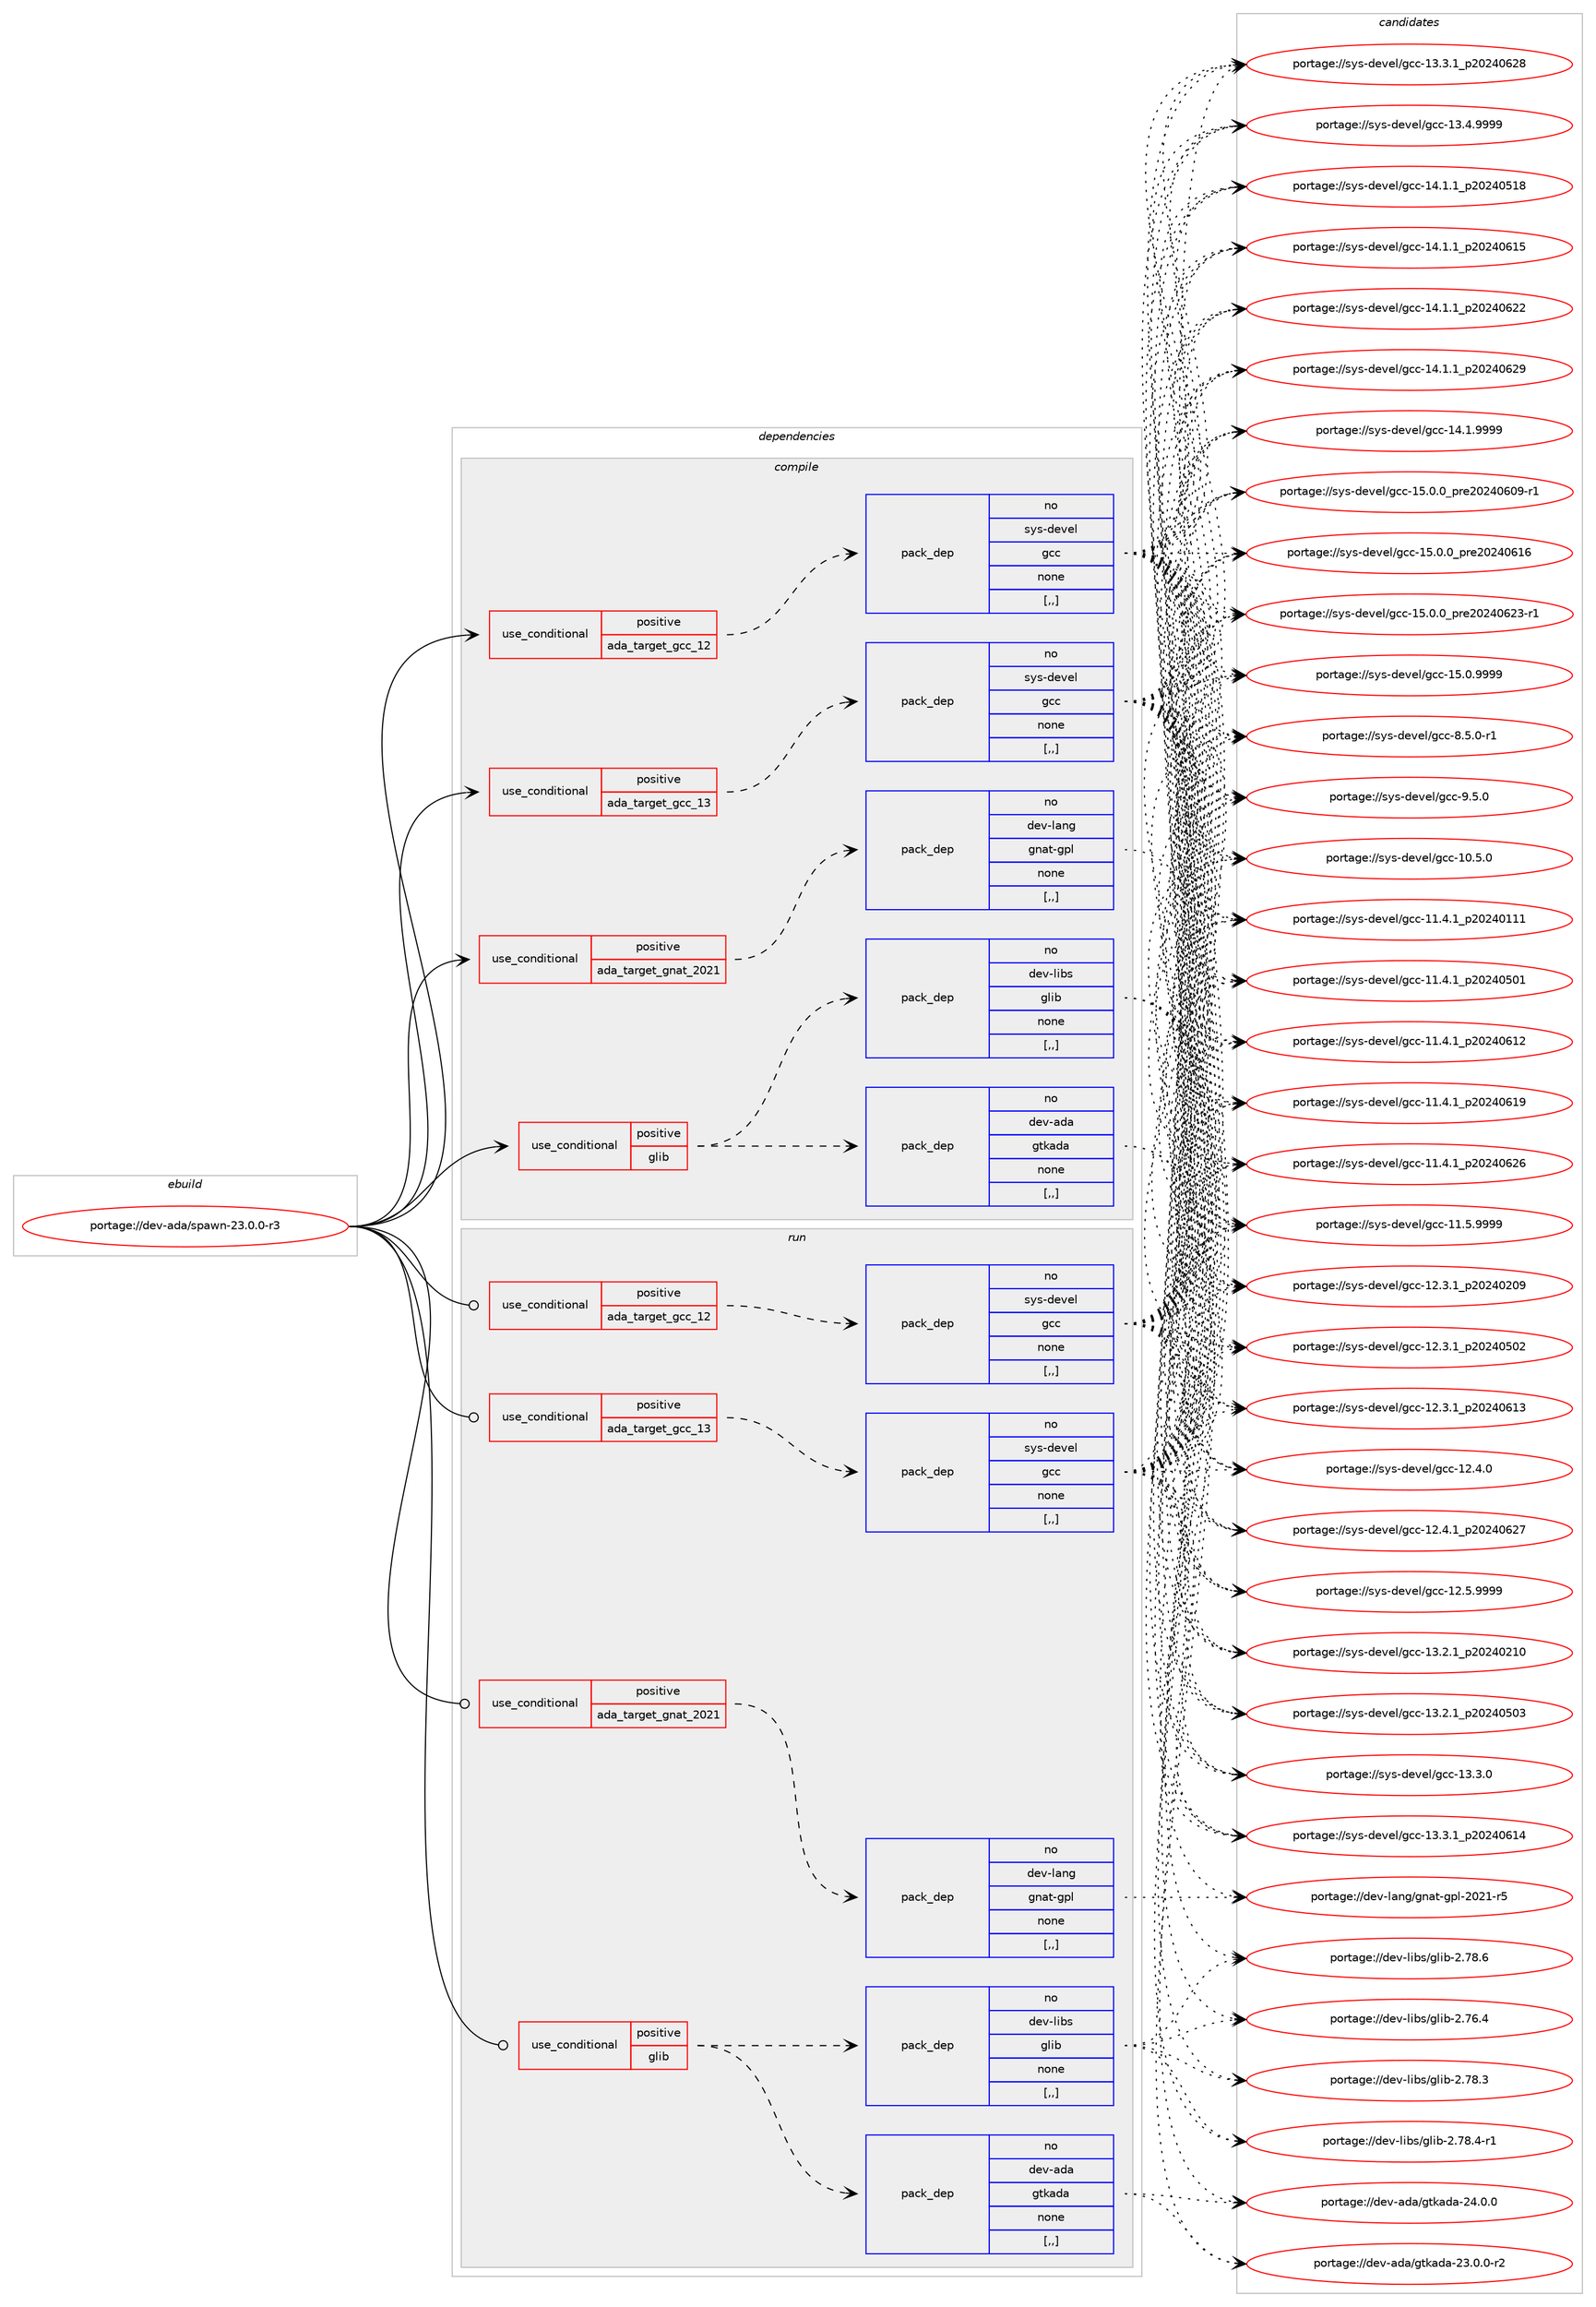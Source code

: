 digraph prolog {

# *************
# Graph options
# *************

newrank=true;
concentrate=true;
compound=true;
graph [rankdir=LR,fontname=Helvetica,fontsize=10,ranksep=1.5];#, ranksep=2.5, nodesep=0.2];
edge  [arrowhead=vee];
node  [fontname=Helvetica,fontsize=10];

# **********
# The ebuild
# **********

subgraph cluster_leftcol {
color=gray;
rank=same;
label=<<i>ebuild</i>>;
id [label="portage://dev-ada/spawn-23.0.0-r3", color=red, width=4, href="../dev-ada/spawn-23.0.0-r3.svg"];
}

# ****************
# The dependencies
# ****************

subgraph cluster_midcol {
color=gray;
label=<<i>dependencies</i>>;
subgraph cluster_compile {
fillcolor="#eeeeee";
style=filled;
label=<<i>compile</i>>;
subgraph cond16212 {
dependency62741 [label=<<TABLE BORDER="0" CELLBORDER="1" CELLSPACING="0" CELLPADDING="4"><TR><TD ROWSPAN="3" CELLPADDING="10">use_conditional</TD></TR><TR><TD>positive</TD></TR><TR><TD>ada_target_gcc_12</TD></TR></TABLE>>, shape=none, color=red];
subgraph pack45638 {
dependency62742 [label=<<TABLE BORDER="0" CELLBORDER="1" CELLSPACING="0" CELLPADDING="4" WIDTH="220"><TR><TD ROWSPAN="6" CELLPADDING="30">pack_dep</TD></TR><TR><TD WIDTH="110">no</TD></TR><TR><TD>sys-devel</TD></TR><TR><TD>gcc</TD></TR><TR><TD>none</TD></TR><TR><TD>[,,]</TD></TR></TABLE>>, shape=none, color=blue];
}
dependency62741:e -> dependency62742:w [weight=20,style="dashed",arrowhead="vee"];
}
id:e -> dependency62741:w [weight=20,style="solid",arrowhead="vee"];
subgraph cond16213 {
dependency62743 [label=<<TABLE BORDER="0" CELLBORDER="1" CELLSPACING="0" CELLPADDING="4"><TR><TD ROWSPAN="3" CELLPADDING="10">use_conditional</TD></TR><TR><TD>positive</TD></TR><TR><TD>ada_target_gcc_13</TD></TR></TABLE>>, shape=none, color=red];
subgraph pack45639 {
dependency62744 [label=<<TABLE BORDER="0" CELLBORDER="1" CELLSPACING="0" CELLPADDING="4" WIDTH="220"><TR><TD ROWSPAN="6" CELLPADDING="30">pack_dep</TD></TR><TR><TD WIDTH="110">no</TD></TR><TR><TD>sys-devel</TD></TR><TR><TD>gcc</TD></TR><TR><TD>none</TD></TR><TR><TD>[,,]</TD></TR></TABLE>>, shape=none, color=blue];
}
dependency62743:e -> dependency62744:w [weight=20,style="dashed",arrowhead="vee"];
}
id:e -> dependency62743:w [weight=20,style="solid",arrowhead="vee"];
subgraph cond16214 {
dependency62745 [label=<<TABLE BORDER="0" CELLBORDER="1" CELLSPACING="0" CELLPADDING="4"><TR><TD ROWSPAN="3" CELLPADDING="10">use_conditional</TD></TR><TR><TD>positive</TD></TR><TR><TD>ada_target_gnat_2021</TD></TR></TABLE>>, shape=none, color=red];
subgraph pack45640 {
dependency62746 [label=<<TABLE BORDER="0" CELLBORDER="1" CELLSPACING="0" CELLPADDING="4" WIDTH="220"><TR><TD ROWSPAN="6" CELLPADDING="30">pack_dep</TD></TR><TR><TD WIDTH="110">no</TD></TR><TR><TD>dev-lang</TD></TR><TR><TD>gnat-gpl</TD></TR><TR><TD>none</TD></TR><TR><TD>[,,]</TD></TR></TABLE>>, shape=none, color=blue];
}
dependency62745:e -> dependency62746:w [weight=20,style="dashed",arrowhead="vee"];
}
id:e -> dependency62745:w [weight=20,style="solid",arrowhead="vee"];
subgraph cond16215 {
dependency62747 [label=<<TABLE BORDER="0" CELLBORDER="1" CELLSPACING="0" CELLPADDING="4"><TR><TD ROWSPAN="3" CELLPADDING="10">use_conditional</TD></TR><TR><TD>positive</TD></TR><TR><TD>glib</TD></TR></TABLE>>, shape=none, color=red];
subgraph pack45641 {
dependency62748 [label=<<TABLE BORDER="0" CELLBORDER="1" CELLSPACING="0" CELLPADDING="4" WIDTH="220"><TR><TD ROWSPAN="6" CELLPADDING="30">pack_dep</TD></TR><TR><TD WIDTH="110">no</TD></TR><TR><TD>dev-ada</TD></TR><TR><TD>gtkada</TD></TR><TR><TD>none</TD></TR><TR><TD>[,,]</TD></TR></TABLE>>, shape=none, color=blue];
}
dependency62747:e -> dependency62748:w [weight=20,style="dashed",arrowhead="vee"];
subgraph pack45642 {
dependency62749 [label=<<TABLE BORDER="0" CELLBORDER="1" CELLSPACING="0" CELLPADDING="4" WIDTH="220"><TR><TD ROWSPAN="6" CELLPADDING="30">pack_dep</TD></TR><TR><TD WIDTH="110">no</TD></TR><TR><TD>dev-libs</TD></TR><TR><TD>glib</TD></TR><TR><TD>none</TD></TR><TR><TD>[,,]</TD></TR></TABLE>>, shape=none, color=blue];
}
dependency62747:e -> dependency62749:w [weight=20,style="dashed",arrowhead="vee"];
}
id:e -> dependency62747:w [weight=20,style="solid",arrowhead="vee"];
}
subgraph cluster_compileandrun {
fillcolor="#eeeeee";
style=filled;
label=<<i>compile and run</i>>;
}
subgraph cluster_run {
fillcolor="#eeeeee";
style=filled;
label=<<i>run</i>>;
subgraph cond16216 {
dependency62750 [label=<<TABLE BORDER="0" CELLBORDER="1" CELLSPACING="0" CELLPADDING="4"><TR><TD ROWSPAN="3" CELLPADDING="10">use_conditional</TD></TR><TR><TD>positive</TD></TR><TR><TD>ada_target_gcc_12</TD></TR></TABLE>>, shape=none, color=red];
subgraph pack45643 {
dependency62751 [label=<<TABLE BORDER="0" CELLBORDER="1" CELLSPACING="0" CELLPADDING="4" WIDTH="220"><TR><TD ROWSPAN="6" CELLPADDING="30">pack_dep</TD></TR><TR><TD WIDTH="110">no</TD></TR><TR><TD>sys-devel</TD></TR><TR><TD>gcc</TD></TR><TR><TD>none</TD></TR><TR><TD>[,,]</TD></TR></TABLE>>, shape=none, color=blue];
}
dependency62750:e -> dependency62751:w [weight=20,style="dashed",arrowhead="vee"];
}
id:e -> dependency62750:w [weight=20,style="solid",arrowhead="odot"];
subgraph cond16217 {
dependency62752 [label=<<TABLE BORDER="0" CELLBORDER="1" CELLSPACING="0" CELLPADDING="4"><TR><TD ROWSPAN="3" CELLPADDING="10">use_conditional</TD></TR><TR><TD>positive</TD></TR><TR><TD>ada_target_gcc_13</TD></TR></TABLE>>, shape=none, color=red];
subgraph pack45644 {
dependency62753 [label=<<TABLE BORDER="0" CELLBORDER="1" CELLSPACING="0" CELLPADDING="4" WIDTH="220"><TR><TD ROWSPAN="6" CELLPADDING="30">pack_dep</TD></TR><TR><TD WIDTH="110">no</TD></TR><TR><TD>sys-devel</TD></TR><TR><TD>gcc</TD></TR><TR><TD>none</TD></TR><TR><TD>[,,]</TD></TR></TABLE>>, shape=none, color=blue];
}
dependency62752:e -> dependency62753:w [weight=20,style="dashed",arrowhead="vee"];
}
id:e -> dependency62752:w [weight=20,style="solid",arrowhead="odot"];
subgraph cond16218 {
dependency62754 [label=<<TABLE BORDER="0" CELLBORDER="1" CELLSPACING="0" CELLPADDING="4"><TR><TD ROWSPAN="3" CELLPADDING="10">use_conditional</TD></TR><TR><TD>positive</TD></TR><TR><TD>ada_target_gnat_2021</TD></TR></TABLE>>, shape=none, color=red];
subgraph pack45645 {
dependency62755 [label=<<TABLE BORDER="0" CELLBORDER="1" CELLSPACING="0" CELLPADDING="4" WIDTH="220"><TR><TD ROWSPAN="6" CELLPADDING="30">pack_dep</TD></TR><TR><TD WIDTH="110">no</TD></TR><TR><TD>dev-lang</TD></TR><TR><TD>gnat-gpl</TD></TR><TR><TD>none</TD></TR><TR><TD>[,,]</TD></TR></TABLE>>, shape=none, color=blue];
}
dependency62754:e -> dependency62755:w [weight=20,style="dashed",arrowhead="vee"];
}
id:e -> dependency62754:w [weight=20,style="solid",arrowhead="odot"];
subgraph cond16219 {
dependency62756 [label=<<TABLE BORDER="0" CELLBORDER="1" CELLSPACING="0" CELLPADDING="4"><TR><TD ROWSPAN="3" CELLPADDING="10">use_conditional</TD></TR><TR><TD>positive</TD></TR><TR><TD>glib</TD></TR></TABLE>>, shape=none, color=red];
subgraph pack45646 {
dependency62757 [label=<<TABLE BORDER="0" CELLBORDER="1" CELLSPACING="0" CELLPADDING="4" WIDTH="220"><TR><TD ROWSPAN="6" CELLPADDING="30">pack_dep</TD></TR><TR><TD WIDTH="110">no</TD></TR><TR><TD>dev-ada</TD></TR><TR><TD>gtkada</TD></TR><TR><TD>none</TD></TR><TR><TD>[,,]</TD></TR></TABLE>>, shape=none, color=blue];
}
dependency62756:e -> dependency62757:w [weight=20,style="dashed",arrowhead="vee"];
subgraph pack45647 {
dependency62758 [label=<<TABLE BORDER="0" CELLBORDER="1" CELLSPACING="0" CELLPADDING="4" WIDTH="220"><TR><TD ROWSPAN="6" CELLPADDING="30">pack_dep</TD></TR><TR><TD WIDTH="110">no</TD></TR><TR><TD>dev-libs</TD></TR><TR><TD>glib</TD></TR><TR><TD>none</TD></TR><TR><TD>[,,]</TD></TR></TABLE>>, shape=none, color=blue];
}
dependency62756:e -> dependency62758:w [weight=20,style="dashed",arrowhead="vee"];
}
id:e -> dependency62756:w [weight=20,style="solid",arrowhead="odot"];
}
}

# **************
# The candidates
# **************

subgraph cluster_choices {
rank=same;
color=gray;
label=<<i>candidates</i>>;

subgraph choice45638 {
color=black;
nodesep=1;
choice1151211154510010111810110847103999945494846534648 [label="portage://sys-devel/gcc-10.5.0", color=red, width=4,href="../sys-devel/gcc-10.5.0.svg"];
choice1151211154510010111810110847103999945494946524649951125048505248494949 [label="portage://sys-devel/gcc-11.4.1_p20240111", color=red, width=4,href="../sys-devel/gcc-11.4.1_p20240111.svg"];
choice1151211154510010111810110847103999945494946524649951125048505248534849 [label="portage://sys-devel/gcc-11.4.1_p20240501", color=red, width=4,href="../sys-devel/gcc-11.4.1_p20240501.svg"];
choice1151211154510010111810110847103999945494946524649951125048505248544950 [label="portage://sys-devel/gcc-11.4.1_p20240612", color=red, width=4,href="../sys-devel/gcc-11.4.1_p20240612.svg"];
choice1151211154510010111810110847103999945494946524649951125048505248544957 [label="portage://sys-devel/gcc-11.4.1_p20240619", color=red, width=4,href="../sys-devel/gcc-11.4.1_p20240619.svg"];
choice1151211154510010111810110847103999945494946524649951125048505248545054 [label="portage://sys-devel/gcc-11.4.1_p20240626", color=red, width=4,href="../sys-devel/gcc-11.4.1_p20240626.svg"];
choice1151211154510010111810110847103999945494946534657575757 [label="portage://sys-devel/gcc-11.5.9999", color=red, width=4,href="../sys-devel/gcc-11.5.9999.svg"];
choice1151211154510010111810110847103999945495046514649951125048505248504857 [label="portage://sys-devel/gcc-12.3.1_p20240209", color=red, width=4,href="../sys-devel/gcc-12.3.1_p20240209.svg"];
choice1151211154510010111810110847103999945495046514649951125048505248534850 [label="portage://sys-devel/gcc-12.3.1_p20240502", color=red, width=4,href="../sys-devel/gcc-12.3.1_p20240502.svg"];
choice1151211154510010111810110847103999945495046514649951125048505248544951 [label="portage://sys-devel/gcc-12.3.1_p20240613", color=red, width=4,href="../sys-devel/gcc-12.3.1_p20240613.svg"];
choice1151211154510010111810110847103999945495046524648 [label="portage://sys-devel/gcc-12.4.0", color=red, width=4,href="../sys-devel/gcc-12.4.0.svg"];
choice1151211154510010111810110847103999945495046524649951125048505248545055 [label="portage://sys-devel/gcc-12.4.1_p20240627", color=red, width=4,href="../sys-devel/gcc-12.4.1_p20240627.svg"];
choice1151211154510010111810110847103999945495046534657575757 [label="portage://sys-devel/gcc-12.5.9999", color=red, width=4,href="../sys-devel/gcc-12.5.9999.svg"];
choice1151211154510010111810110847103999945495146504649951125048505248504948 [label="portage://sys-devel/gcc-13.2.1_p20240210", color=red, width=4,href="../sys-devel/gcc-13.2.1_p20240210.svg"];
choice1151211154510010111810110847103999945495146504649951125048505248534851 [label="portage://sys-devel/gcc-13.2.1_p20240503", color=red, width=4,href="../sys-devel/gcc-13.2.1_p20240503.svg"];
choice1151211154510010111810110847103999945495146514648 [label="portage://sys-devel/gcc-13.3.0", color=red, width=4,href="../sys-devel/gcc-13.3.0.svg"];
choice1151211154510010111810110847103999945495146514649951125048505248544952 [label="portage://sys-devel/gcc-13.3.1_p20240614", color=red, width=4,href="../sys-devel/gcc-13.3.1_p20240614.svg"];
choice1151211154510010111810110847103999945495146514649951125048505248545056 [label="portage://sys-devel/gcc-13.3.1_p20240628", color=red, width=4,href="../sys-devel/gcc-13.3.1_p20240628.svg"];
choice1151211154510010111810110847103999945495146524657575757 [label="portage://sys-devel/gcc-13.4.9999", color=red, width=4,href="../sys-devel/gcc-13.4.9999.svg"];
choice1151211154510010111810110847103999945495246494649951125048505248534956 [label="portage://sys-devel/gcc-14.1.1_p20240518", color=red, width=4,href="../sys-devel/gcc-14.1.1_p20240518.svg"];
choice1151211154510010111810110847103999945495246494649951125048505248544953 [label="portage://sys-devel/gcc-14.1.1_p20240615", color=red, width=4,href="../sys-devel/gcc-14.1.1_p20240615.svg"];
choice1151211154510010111810110847103999945495246494649951125048505248545050 [label="portage://sys-devel/gcc-14.1.1_p20240622", color=red, width=4,href="../sys-devel/gcc-14.1.1_p20240622.svg"];
choice1151211154510010111810110847103999945495246494649951125048505248545057 [label="portage://sys-devel/gcc-14.1.1_p20240629", color=red, width=4,href="../sys-devel/gcc-14.1.1_p20240629.svg"];
choice1151211154510010111810110847103999945495246494657575757 [label="portage://sys-devel/gcc-14.1.9999", color=red, width=4,href="../sys-devel/gcc-14.1.9999.svg"];
choice11512111545100101118101108471039999454953464846489511211410150485052485448574511449 [label="portage://sys-devel/gcc-15.0.0_pre20240609-r1", color=red, width=4,href="../sys-devel/gcc-15.0.0_pre20240609-r1.svg"];
choice1151211154510010111810110847103999945495346484648951121141015048505248544954 [label="portage://sys-devel/gcc-15.0.0_pre20240616", color=red, width=4,href="../sys-devel/gcc-15.0.0_pre20240616.svg"];
choice11512111545100101118101108471039999454953464846489511211410150485052485450514511449 [label="portage://sys-devel/gcc-15.0.0_pre20240623-r1", color=red, width=4,href="../sys-devel/gcc-15.0.0_pre20240623-r1.svg"];
choice1151211154510010111810110847103999945495346484657575757 [label="portage://sys-devel/gcc-15.0.9999", color=red, width=4,href="../sys-devel/gcc-15.0.9999.svg"];
choice115121115451001011181011084710399994556465346484511449 [label="portage://sys-devel/gcc-8.5.0-r1", color=red, width=4,href="../sys-devel/gcc-8.5.0-r1.svg"];
choice11512111545100101118101108471039999455746534648 [label="portage://sys-devel/gcc-9.5.0", color=red, width=4,href="../sys-devel/gcc-9.5.0.svg"];
dependency62742:e -> choice1151211154510010111810110847103999945494846534648:w [style=dotted,weight="100"];
dependency62742:e -> choice1151211154510010111810110847103999945494946524649951125048505248494949:w [style=dotted,weight="100"];
dependency62742:e -> choice1151211154510010111810110847103999945494946524649951125048505248534849:w [style=dotted,weight="100"];
dependency62742:e -> choice1151211154510010111810110847103999945494946524649951125048505248544950:w [style=dotted,weight="100"];
dependency62742:e -> choice1151211154510010111810110847103999945494946524649951125048505248544957:w [style=dotted,weight="100"];
dependency62742:e -> choice1151211154510010111810110847103999945494946524649951125048505248545054:w [style=dotted,weight="100"];
dependency62742:e -> choice1151211154510010111810110847103999945494946534657575757:w [style=dotted,weight="100"];
dependency62742:e -> choice1151211154510010111810110847103999945495046514649951125048505248504857:w [style=dotted,weight="100"];
dependency62742:e -> choice1151211154510010111810110847103999945495046514649951125048505248534850:w [style=dotted,weight="100"];
dependency62742:e -> choice1151211154510010111810110847103999945495046514649951125048505248544951:w [style=dotted,weight="100"];
dependency62742:e -> choice1151211154510010111810110847103999945495046524648:w [style=dotted,weight="100"];
dependency62742:e -> choice1151211154510010111810110847103999945495046524649951125048505248545055:w [style=dotted,weight="100"];
dependency62742:e -> choice1151211154510010111810110847103999945495046534657575757:w [style=dotted,weight="100"];
dependency62742:e -> choice1151211154510010111810110847103999945495146504649951125048505248504948:w [style=dotted,weight="100"];
dependency62742:e -> choice1151211154510010111810110847103999945495146504649951125048505248534851:w [style=dotted,weight="100"];
dependency62742:e -> choice1151211154510010111810110847103999945495146514648:w [style=dotted,weight="100"];
dependency62742:e -> choice1151211154510010111810110847103999945495146514649951125048505248544952:w [style=dotted,weight="100"];
dependency62742:e -> choice1151211154510010111810110847103999945495146514649951125048505248545056:w [style=dotted,weight="100"];
dependency62742:e -> choice1151211154510010111810110847103999945495146524657575757:w [style=dotted,weight="100"];
dependency62742:e -> choice1151211154510010111810110847103999945495246494649951125048505248534956:w [style=dotted,weight="100"];
dependency62742:e -> choice1151211154510010111810110847103999945495246494649951125048505248544953:w [style=dotted,weight="100"];
dependency62742:e -> choice1151211154510010111810110847103999945495246494649951125048505248545050:w [style=dotted,weight="100"];
dependency62742:e -> choice1151211154510010111810110847103999945495246494649951125048505248545057:w [style=dotted,weight="100"];
dependency62742:e -> choice1151211154510010111810110847103999945495246494657575757:w [style=dotted,weight="100"];
dependency62742:e -> choice11512111545100101118101108471039999454953464846489511211410150485052485448574511449:w [style=dotted,weight="100"];
dependency62742:e -> choice1151211154510010111810110847103999945495346484648951121141015048505248544954:w [style=dotted,weight="100"];
dependency62742:e -> choice11512111545100101118101108471039999454953464846489511211410150485052485450514511449:w [style=dotted,weight="100"];
dependency62742:e -> choice1151211154510010111810110847103999945495346484657575757:w [style=dotted,weight="100"];
dependency62742:e -> choice115121115451001011181011084710399994556465346484511449:w [style=dotted,weight="100"];
dependency62742:e -> choice11512111545100101118101108471039999455746534648:w [style=dotted,weight="100"];
}
subgraph choice45639 {
color=black;
nodesep=1;
choice1151211154510010111810110847103999945494846534648 [label="portage://sys-devel/gcc-10.5.0", color=red, width=4,href="../sys-devel/gcc-10.5.0.svg"];
choice1151211154510010111810110847103999945494946524649951125048505248494949 [label="portage://sys-devel/gcc-11.4.1_p20240111", color=red, width=4,href="../sys-devel/gcc-11.4.1_p20240111.svg"];
choice1151211154510010111810110847103999945494946524649951125048505248534849 [label="portage://sys-devel/gcc-11.4.1_p20240501", color=red, width=4,href="../sys-devel/gcc-11.4.1_p20240501.svg"];
choice1151211154510010111810110847103999945494946524649951125048505248544950 [label="portage://sys-devel/gcc-11.4.1_p20240612", color=red, width=4,href="../sys-devel/gcc-11.4.1_p20240612.svg"];
choice1151211154510010111810110847103999945494946524649951125048505248544957 [label="portage://sys-devel/gcc-11.4.1_p20240619", color=red, width=4,href="../sys-devel/gcc-11.4.1_p20240619.svg"];
choice1151211154510010111810110847103999945494946524649951125048505248545054 [label="portage://sys-devel/gcc-11.4.1_p20240626", color=red, width=4,href="../sys-devel/gcc-11.4.1_p20240626.svg"];
choice1151211154510010111810110847103999945494946534657575757 [label="portage://sys-devel/gcc-11.5.9999", color=red, width=4,href="../sys-devel/gcc-11.5.9999.svg"];
choice1151211154510010111810110847103999945495046514649951125048505248504857 [label="portage://sys-devel/gcc-12.3.1_p20240209", color=red, width=4,href="../sys-devel/gcc-12.3.1_p20240209.svg"];
choice1151211154510010111810110847103999945495046514649951125048505248534850 [label="portage://sys-devel/gcc-12.3.1_p20240502", color=red, width=4,href="../sys-devel/gcc-12.3.1_p20240502.svg"];
choice1151211154510010111810110847103999945495046514649951125048505248544951 [label="portage://sys-devel/gcc-12.3.1_p20240613", color=red, width=4,href="../sys-devel/gcc-12.3.1_p20240613.svg"];
choice1151211154510010111810110847103999945495046524648 [label="portage://sys-devel/gcc-12.4.0", color=red, width=4,href="../sys-devel/gcc-12.4.0.svg"];
choice1151211154510010111810110847103999945495046524649951125048505248545055 [label="portage://sys-devel/gcc-12.4.1_p20240627", color=red, width=4,href="../sys-devel/gcc-12.4.1_p20240627.svg"];
choice1151211154510010111810110847103999945495046534657575757 [label="portage://sys-devel/gcc-12.5.9999", color=red, width=4,href="../sys-devel/gcc-12.5.9999.svg"];
choice1151211154510010111810110847103999945495146504649951125048505248504948 [label="portage://sys-devel/gcc-13.2.1_p20240210", color=red, width=4,href="../sys-devel/gcc-13.2.1_p20240210.svg"];
choice1151211154510010111810110847103999945495146504649951125048505248534851 [label="portage://sys-devel/gcc-13.2.1_p20240503", color=red, width=4,href="../sys-devel/gcc-13.2.1_p20240503.svg"];
choice1151211154510010111810110847103999945495146514648 [label="portage://sys-devel/gcc-13.3.0", color=red, width=4,href="../sys-devel/gcc-13.3.0.svg"];
choice1151211154510010111810110847103999945495146514649951125048505248544952 [label="portage://sys-devel/gcc-13.3.1_p20240614", color=red, width=4,href="../sys-devel/gcc-13.3.1_p20240614.svg"];
choice1151211154510010111810110847103999945495146514649951125048505248545056 [label="portage://sys-devel/gcc-13.3.1_p20240628", color=red, width=4,href="../sys-devel/gcc-13.3.1_p20240628.svg"];
choice1151211154510010111810110847103999945495146524657575757 [label="portage://sys-devel/gcc-13.4.9999", color=red, width=4,href="../sys-devel/gcc-13.4.9999.svg"];
choice1151211154510010111810110847103999945495246494649951125048505248534956 [label="portage://sys-devel/gcc-14.1.1_p20240518", color=red, width=4,href="../sys-devel/gcc-14.1.1_p20240518.svg"];
choice1151211154510010111810110847103999945495246494649951125048505248544953 [label="portage://sys-devel/gcc-14.1.1_p20240615", color=red, width=4,href="../sys-devel/gcc-14.1.1_p20240615.svg"];
choice1151211154510010111810110847103999945495246494649951125048505248545050 [label="portage://sys-devel/gcc-14.1.1_p20240622", color=red, width=4,href="../sys-devel/gcc-14.1.1_p20240622.svg"];
choice1151211154510010111810110847103999945495246494649951125048505248545057 [label="portage://sys-devel/gcc-14.1.1_p20240629", color=red, width=4,href="../sys-devel/gcc-14.1.1_p20240629.svg"];
choice1151211154510010111810110847103999945495246494657575757 [label="portage://sys-devel/gcc-14.1.9999", color=red, width=4,href="../sys-devel/gcc-14.1.9999.svg"];
choice11512111545100101118101108471039999454953464846489511211410150485052485448574511449 [label="portage://sys-devel/gcc-15.0.0_pre20240609-r1", color=red, width=4,href="../sys-devel/gcc-15.0.0_pre20240609-r1.svg"];
choice1151211154510010111810110847103999945495346484648951121141015048505248544954 [label="portage://sys-devel/gcc-15.0.0_pre20240616", color=red, width=4,href="../sys-devel/gcc-15.0.0_pre20240616.svg"];
choice11512111545100101118101108471039999454953464846489511211410150485052485450514511449 [label="portage://sys-devel/gcc-15.0.0_pre20240623-r1", color=red, width=4,href="../sys-devel/gcc-15.0.0_pre20240623-r1.svg"];
choice1151211154510010111810110847103999945495346484657575757 [label="portage://sys-devel/gcc-15.0.9999", color=red, width=4,href="../sys-devel/gcc-15.0.9999.svg"];
choice115121115451001011181011084710399994556465346484511449 [label="portage://sys-devel/gcc-8.5.0-r1", color=red, width=4,href="../sys-devel/gcc-8.5.0-r1.svg"];
choice11512111545100101118101108471039999455746534648 [label="portage://sys-devel/gcc-9.5.0", color=red, width=4,href="../sys-devel/gcc-9.5.0.svg"];
dependency62744:e -> choice1151211154510010111810110847103999945494846534648:w [style=dotted,weight="100"];
dependency62744:e -> choice1151211154510010111810110847103999945494946524649951125048505248494949:w [style=dotted,weight="100"];
dependency62744:e -> choice1151211154510010111810110847103999945494946524649951125048505248534849:w [style=dotted,weight="100"];
dependency62744:e -> choice1151211154510010111810110847103999945494946524649951125048505248544950:w [style=dotted,weight="100"];
dependency62744:e -> choice1151211154510010111810110847103999945494946524649951125048505248544957:w [style=dotted,weight="100"];
dependency62744:e -> choice1151211154510010111810110847103999945494946524649951125048505248545054:w [style=dotted,weight="100"];
dependency62744:e -> choice1151211154510010111810110847103999945494946534657575757:w [style=dotted,weight="100"];
dependency62744:e -> choice1151211154510010111810110847103999945495046514649951125048505248504857:w [style=dotted,weight="100"];
dependency62744:e -> choice1151211154510010111810110847103999945495046514649951125048505248534850:w [style=dotted,weight="100"];
dependency62744:e -> choice1151211154510010111810110847103999945495046514649951125048505248544951:w [style=dotted,weight="100"];
dependency62744:e -> choice1151211154510010111810110847103999945495046524648:w [style=dotted,weight="100"];
dependency62744:e -> choice1151211154510010111810110847103999945495046524649951125048505248545055:w [style=dotted,weight="100"];
dependency62744:e -> choice1151211154510010111810110847103999945495046534657575757:w [style=dotted,weight="100"];
dependency62744:e -> choice1151211154510010111810110847103999945495146504649951125048505248504948:w [style=dotted,weight="100"];
dependency62744:e -> choice1151211154510010111810110847103999945495146504649951125048505248534851:w [style=dotted,weight="100"];
dependency62744:e -> choice1151211154510010111810110847103999945495146514648:w [style=dotted,weight="100"];
dependency62744:e -> choice1151211154510010111810110847103999945495146514649951125048505248544952:w [style=dotted,weight="100"];
dependency62744:e -> choice1151211154510010111810110847103999945495146514649951125048505248545056:w [style=dotted,weight="100"];
dependency62744:e -> choice1151211154510010111810110847103999945495146524657575757:w [style=dotted,weight="100"];
dependency62744:e -> choice1151211154510010111810110847103999945495246494649951125048505248534956:w [style=dotted,weight="100"];
dependency62744:e -> choice1151211154510010111810110847103999945495246494649951125048505248544953:w [style=dotted,weight="100"];
dependency62744:e -> choice1151211154510010111810110847103999945495246494649951125048505248545050:w [style=dotted,weight="100"];
dependency62744:e -> choice1151211154510010111810110847103999945495246494649951125048505248545057:w [style=dotted,weight="100"];
dependency62744:e -> choice1151211154510010111810110847103999945495246494657575757:w [style=dotted,weight="100"];
dependency62744:e -> choice11512111545100101118101108471039999454953464846489511211410150485052485448574511449:w [style=dotted,weight="100"];
dependency62744:e -> choice1151211154510010111810110847103999945495346484648951121141015048505248544954:w [style=dotted,weight="100"];
dependency62744:e -> choice11512111545100101118101108471039999454953464846489511211410150485052485450514511449:w [style=dotted,weight="100"];
dependency62744:e -> choice1151211154510010111810110847103999945495346484657575757:w [style=dotted,weight="100"];
dependency62744:e -> choice115121115451001011181011084710399994556465346484511449:w [style=dotted,weight="100"];
dependency62744:e -> choice11512111545100101118101108471039999455746534648:w [style=dotted,weight="100"];
}
subgraph choice45640 {
color=black;
nodesep=1;
choice100101118451089711010347103110971164510311210845504850494511453 [label="portage://dev-lang/gnat-gpl-2021-r5", color=red, width=4,href="../dev-lang/gnat-gpl-2021-r5.svg"];
dependency62746:e -> choice100101118451089711010347103110971164510311210845504850494511453:w [style=dotted,weight="100"];
}
subgraph choice45641 {
color=black;
nodesep=1;
choice100101118459710097471031161079710097455051464846484511450 [label="portage://dev-ada/gtkada-23.0.0-r2", color=red, width=4,href="../dev-ada/gtkada-23.0.0-r2.svg"];
choice10010111845971009747103116107971009745505246484648 [label="portage://dev-ada/gtkada-24.0.0", color=red, width=4,href="../dev-ada/gtkada-24.0.0.svg"];
dependency62748:e -> choice100101118459710097471031161079710097455051464846484511450:w [style=dotted,weight="100"];
dependency62748:e -> choice10010111845971009747103116107971009745505246484648:w [style=dotted,weight="100"];
}
subgraph choice45642 {
color=black;
nodesep=1;
choice1001011184510810598115471031081059845504655544652 [label="portage://dev-libs/glib-2.76.4", color=red, width=4,href="../dev-libs/glib-2.76.4.svg"];
choice1001011184510810598115471031081059845504655564651 [label="portage://dev-libs/glib-2.78.3", color=red, width=4,href="../dev-libs/glib-2.78.3.svg"];
choice10010111845108105981154710310810598455046555646524511449 [label="portage://dev-libs/glib-2.78.4-r1", color=red, width=4,href="../dev-libs/glib-2.78.4-r1.svg"];
choice1001011184510810598115471031081059845504655564654 [label="portage://dev-libs/glib-2.78.6", color=red, width=4,href="../dev-libs/glib-2.78.6.svg"];
dependency62749:e -> choice1001011184510810598115471031081059845504655544652:w [style=dotted,weight="100"];
dependency62749:e -> choice1001011184510810598115471031081059845504655564651:w [style=dotted,weight="100"];
dependency62749:e -> choice10010111845108105981154710310810598455046555646524511449:w [style=dotted,weight="100"];
dependency62749:e -> choice1001011184510810598115471031081059845504655564654:w [style=dotted,weight="100"];
}
subgraph choice45643 {
color=black;
nodesep=1;
choice1151211154510010111810110847103999945494846534648 [label="portage://sys-devel/gcc-10.5.0", color=red, width=4,href="../sys-devel/gcc-10.5.0.svg"];
choice1151211154510010111810110847103999945494946524649951125048505248494949 [label="portage://sys-devel/gcc-11.4.1_p20240111", color=red, width=4,href="../sys-devel/gcc-11.4.1_p20240111.svg"];
choice1151211154510010111810110847103999945494946524649951125048505248534849 [label="portage://sys-devel/gcc-11.4.1_p20240501", color=red, width=4,href="../sys-devel/gcc-11.4.1_p20240501.svg"];
choice1151211154510010111810110847103999945494946524649951125048505248544950 [label="portage://sys-devel/gcc-11.4.1_p20240612", color=red, width=4,href="../sys-devel/gcc-11.4.1_p20240612.svg"];
choice1151211154510010111810110847103999945494946524649951125048505248544957 [label="portage://sys-devel/gcc-11.4.1_p20240619", color=red, width=4,href="../sys-devel/gcc-11.4.1_p20240619.svg"];
choice1151211154510010111810110847103999945494946524649951125048505248545054 [label="portage://sys-devel/gcc-11.4.1_p20240626", color=red, width=4,href="../sys-devel/gcc-11.4.1_p20240626.svg"];
choice1151211154510010111810110847103999945494946534657575757 [label="portage://sys-devel/gcc-11.5.9999", color=red, width=4,href="../sys-devel/gcc-11.5.9999.svg"];
choice1151211154510010111810110847103999945495046514649951125048505248504857 [label="portage://sys-devel/gcc-12.3.1_p20240209", color=red, width=4,href="../sys-devel/gcc-12.3.1_p20240209.svg"];
choice1151211154510010111810110847103999945495046514649951125048505248534850 [label="portage://sys-devel/gcc-12.3.1_p20240502", color=red, width=4,href="../sys-devel/gcc-12.3.1_p20240502.svg"];
choice1151211154510010111810110847103999945495046514649951125048505248544951 [label="portage://sys-devel/gcc-12.3.1_p20240613", color=red, width=4,href="../sys-devel/gcc-12.3.1_p20240613.svg"];
choice1151211154510010111810110847103999945495046524648 [label="portage://sys-devel/gcc-12.4.0", color=red, width=4,href="../sys-devel/gcc-12.4.0.svg"];
choice1151211154510010111810110847103999945495046524649951125048505248545055 [label="portage://sys-devel/gcc-12.4.1_p20240627", color=red, width=4,href="../sys-devel/gcc-12.4.1_p20240627.svg"];
choice1151211154510010111810110847103999945495046534657575757 [label="portage://sys-devel/gcc-12.5.9999", color=red, width=4,href="../sys-devel/gcc-12.5.9999.svg"];
choice1151211154510010111810110847103999945495146504649951125048505248504948 [label="portage://sys-devel/gcc-13.2.1_p20240210", color=red, width=4,href="../sys-devel/gcc-13.2.1_p20240210.svg"];
choice1151211154510010111810110847103999945495146504649951125048505248534851 [label="portage://sys-devel/gcc-13.2.1_p20240503", color=red, width=4,href="../sys-devel/gcc-13.2.1_p20240503.svg"];
choice1151211154510010111810110847103999945495146514648 [label="portage://sys-devel/gcc-13.3.0", color=red, width=4,href="../sys-devel/gcc-13.3.0.svg"];
choice1151211154510010111810110847103999945495146514649951125048505248544952 [label="portage://sys-devel/gcc-13.3.1_p20240614", color=red, width=4,href="../sys-devel/gcc-13.3.1_p20240614.svg"];
choice1151211154510010111810110847103999945495146514649951125048505248545056 [label="portage://sys-devel/gcc-13.3.1_p20240628", color=red, width=4,href="../sys-devel/gcc-13.3.1_p20240628.svg"];
choice1151211154510010111810110847103999945495146524657575757 [label="portage://sys-devel/gcc-13.4.9999", color=red, width=4,href="../sys-devel/gcc-13.4.9999.svg"];
choice1151211154510010111810110847103999945495246494649951125048505248534956 [label="portage://sys-devel/gcc-14.1.1_p20240518", color=red, width=4,href="../sys-devel/gcc-14.1.1_p20240518.svg"];
choice1151211154510010111810110847103999945495246494649951125048505248544953 [label="portage://sys-devel/gcc-14.1.1_p20240615", color=red, width=4,href="../sys-devel/gcc-14.1.1_p20240615.svg"];
choice1151211154510010111810110847103999945495246494649951125048505248545050 [label="portage://sys-devel/gcc-14.1.1_p20240622", color=red, width=4,href="../sys-devel/gcc-14.1.1_p20240622.svg"];
choice1151211154510010111810110847103999945495246494649951125048505248545057 [label="portage://sys-devel/gcc-14.1.1_p20240629", color=red, width=4,href="../sys-devel/gcc-14.1.1_p20240629.svg"];
choice1151211154510010111810110847103999945495246494657575757 [label="portage://sys-devel/gcc-14.1.9999", color=red, width=4,href="../sys-devel/gcc-14.1.9999.svg"];
choice11512111545100101118101108471039999454953464846489511211410150485052485448574511449 [label="portage://sys-devel/gcc-15.0.0_pre20240609-r1", color=red, width=4,href="../sys-devel/gcc-15.0.0_pre20240609-r1.svg"];
choice1151211154510010111810110847103999945495346484648951121141015048505248544954 [label="portage://sys-devel/gcc-15.0.0_pre20240616", color=red, width=4,href="../sys-devel/gcc-15.0.0_pre20240616.svg"];
choice11512111545100101118101108471039999454953464846489511211410150485052485450514511449 [label="portage://sys-devel/gcc-15.0.0_pre20240623-r1", color=red, width=4,href="../sys-devel/gcc-15.0.0_pre20240623-r1.svg"];
choice1151211154510010111810110847103999945495346484657575757 [label="portage://sys-devel/gcc-15.0.9999", color=red, width=4,href="../sys-devel/gcc-15.0.9999.svg"];
choice115121115451001011181011084710399994556465346484511449 [label="portage://sys-devel/gcc-8.5.0-r1", color=red, width=4,href="../sys-devel/gcc-8.5.0-r1.svg"];
choice11512111545100101118101108471039999455746534648 [label="portage://sys-devel/gcc-9.5.0", color=red, width=4,href="../sys-devel/gcc-9.5.0.svg"];
dependency62751:e -> choice1151211154510010111810110847103999945494846534648:w [style=dotted,weight="100"];
dependency62751:e -> choice1151211154510010111810110847103999945494946524649951125048505248494949:w [style=dotted,weight="100"];
dependency62751:e -> choice1151211154510010111810110847103999945494946524649951125048505248534849:w [style=dotted,weight="100"];
dependency62751:e -> choice1151211154510010111810110847103999945494946524649951125048505248544950:w [style=dotted,weight="100"];
dependency62751:e -> choice1151211154510010111810110847103999945494946524649951125048505248544957:w [style=dotted,weight="100"];
dependency62751:e -> choice1151211154510010111810110847103999945494946524649951125048505248545054:w [style=dotted,weight="100"];
dependency62751:e -> choice1151211154510010111810110847103999945494946534657575757:w [style=dotted,weight="100"];
dependency62751:e -> choice1151211154510010111810110847103999945495046514649951125048505248504857:w [style=dotted,weight="100"];
dependency62751:e -> choice1151211154510010111810110847103999945495046514649951125048505248534850:w [style=dotted,weight="100"];
dependency62751:e -> choice1151211154510010111810110847103999945495046514649951125048505248544951:w [style=dotted,weight="100"];
dependency62751:e -> choice1151211154510010111810110847103999945495046524648:w [style=dotted,weight="100"];
dependency62751:e -> choice1151211154510010111810110847103999945495046524649951125048505248545055:w [style=dotted,weight="100"];
dependency62751:e -> choice1151211154510010111810110847103999945495046534657575757:w [style=dotted,weight="100"];
dependency62751:e -> choice1151211154510010111810110847103999945495146504649951125048505248504948:w [style=dotted,weight="100"];
dependency62751:e -> choice1151211154510010111810110847103999945495146504649951125048505248534851:w [style=dotted,weight="100"];
dependency62751:e -> choice1151211154510010111810110847103999945495146514648:w [style=dotted,weight="100"];
dependency62751:e -> choice1151211154510010111810110847103999945495146514649951125048505248544952:w [style=dotted,weight="100"];
dependency62751:e -> choice1151211154510010111810110847103999945495146514649951125048505248545056:w [style=dotted,weight="100"];
dependency62751:e -> choice1151211154510010111810110847103999945495146524657575757:w [style=dotted,weight="100"];
dependency62751:e -> choice1151211154510010111810110847103999945495246494649951125048505248534956:w [style=dotted,weight="100"];
dependency62751:e -> choice1151211154510010111810110847103999945495246494649951125048505248544953:w [style=dotted,weight="100"];
dependency62751:e -> choice1151211154510010111810110847103999945495246494649951125048505248545050:w [style=dotted,weight="100"];
dependency62751:e -> choice1151211154510010111810110847103999945495246494649951125048505248545057:w [style=dotted,weight="100"];
dependency62751:e -> choice1151211154510010111810110847103999945495246494657575757:w [style=dotted,weight="100"];
dependency62751:e -> choice11512111545100101118101108471039999454953464846489511211410150485052485448574511449:w [style=dotted,weight="100"];
dependency62751:e -> choice1151211154510010111810110847103999945495346484648951121141015048505248544954:w [style=dotted,weight="100"];
dependency62751:e -> choice11512111545100101118101108471039999454953464846489511211410150485052485450514511449:w [style=dotted,weight="100"];
dependency62751:e -> choice1151211154510010111810110847103999945495346484657575757:w [style=dotted,weight="100"];
dependency62751:e -> choice115121115451001011181011084710399994556465346484511449:w [style=dotted,weight="100"];
dependency62751:e -> choice11512111545100101118101108471039999455746534648:w [style=dotted,weight="100"];
}
subgraph choice45644 {
color=black;
nodesep=1;
choice1151211154510010111810110847103999945494846534648 [label="portage://sys-devel/gcc-10.5.0", color=red, width=4,href="../sys-devel/gcc-10.5.0.svg"];
choice1151211154510010111810110847103999945494946524649951125048505248494949 [label="portage://sys-devel/gcc-11.4.1_p20240111", color=red, width=4,href="../sys-devel/gcc-11.4.1_p20240111.svg"];
choice1151211154510010111810110847103999945494946524649951125048505248534849 [label="portage://sys-devel/gcc-11.4.1_p20240501", color=red, width=4,href="../sys-devel/gcc-11.4.1_p20240501.svg"];
choice1151211154510010111810110847103999945494946524649951125048505248544950 [label="portage://sys-devel/gcc-11.4.1_p20240612", color=red, width=4,href="../sys-devel/gcc-11.4.1_p20240612.svg"];
choice1151211154510010111810110847103999945494946524649951125048505248544957 [label="portage://sys-devel/gcc-11.4.1_p20240619", color=red, width=4,href="../sys-devel/gcc-11.4.1_p20240619.svg"];
choice1151211154510010111810110847103999945494946524649951125048505248545054 [label="portage://sys-devel/gcc-11.4.1_p20240626", color=red, width=4,href="../sys-devel/gcc-11.4.1_p20240626.svg"];
choice1151211154510010111810110847103999945494946534657575757 [label="portage://sys-devel/gcc-11.5.9999", color=red, width=4,href="../sys-devel/gcc-11.5.9999.svg"];
choice1151211154510010111810110847103999945495046514649951125048505248504857 [label="portage://sys-devel/gcc-12.3.1_p20240209", color=red, width=4,href="../sys-devel/gcc-12.3.1_p20240209.svg"];
choice1151211154510010111810110847103999945495046514649951125048505248534850 [label="portage://sys-devel/gcc-12.3.1_p20240502", color=red, width=4,href="../sys-devel/gcc-12.3.1_p20240502.svg"];
choice1151211154510010111810110847103999945495046514649951125048505248544951 [label="portage://sys-devel/gcc-12.3.1_p20240613", color=red, width=4,href="../sys-devel/gcc-12.3.1_p20240613.svg"];
choice1151211154510010111810110847103999945495046524648 [label="portage://sys-devel/gcc-12.4.0", color=red, width=4,href="../sys-devel/gcc-12.4.0.svg"];
choice1151211154510010111810110847103999945495046524649951125048505248545055 [label="portage://sys-devel/gcc-12.4.1_p20240627", color=red, width=4,href="../sys-devel/gcc-12.4.1_p20240627.svg"];
choice1151211154510010111810110847103999945495046534657575757 [label="portage://sys-devel/gcc-12.5.9999", color=red, width=4,href="../sys-devel/gcc-12.5.9999.svg"];
choice1151211154510010111810110847103999945495146504649951125048505248504948 [label="portage://sys-devel/gcc-13.2.1_p20240210", color=red, width=4,href="../sys-devel/gcc-13.2.1_p20240210.svg"];
choice1151211154510010111810110847103999945495146504649951125048505248534851 [label="portage://sys-devel/gcc-13.2.1_p20240503", color=red, width=4,href="../sys-devel/gcc-13.2.1_p20240503.svg"];
choice1151211154510010111810110847103999945495146514648 [label="portage://sys-devel/gcc-13.3.0", color=red, width=4,href="../sys-devel/gcc-13.3.0.svg"];
choice1151211154510010111810110847103999945495146514649951125048505248544952 [label="portage://sys-devel/gcc-13.3.1_p20240614", color=red, width=4,href="../sys-devel/gcc-13.3.1_p20240614.svg"];
choice1151211154510010111810110847103999945495146514649951125048505248545056 [label="portage://sys-devel/gcc-13.3.1_p20240628", color=red, width=4,href="../sys-devel/gcc-13.3.1_p20240628.svg"];
choice1151211154510010111810110847103999945495146524657575757 [label="portage://sys-devel/gcc-13.4.9999", color=red, width=4,href="../sys-devel/gcc-13.4.9999.svg"];
choice1151211154510010111810110847103999945495246494649951125048505248534956 [label="portage://sys-devel/gcc-14.1.1_p20240518", color=red, width=4,href="../sys-devel/gcc-14.1.1_p20240518.svg"];
choice1151211154510010111810110847103999945495246494649951125048505248544953 [label="portage://sys-devel/gcc-14.1.1_p20240615", color=red, width=4,href="../sys-devel/gcc-14.1.1_p20240615.svg"];
choice1151211154510010111810110847103999945495246494649951125048505248545050 [label="portage://sys-devel/gcc-14.1.1_p20240622", color=red, width=4,href="../sys-devel/gcc-14.1.1_p20240622.svg"];
choice1151211154510010111810110847103999945495246494649951125048505248545057 [label="portage://sys-devel/gcc-14.1.1_p20240629", color=red, width=4,href="../sys-devel/gcc-14.1.1_p20240629.svg"];
choice1151211154510010111810110847103999945495246494657575757 [label="portage://sys-devel/gcc-14.1.9999", color=red, width=4,href="../sys-devel/gcc-14.1.9999.svg"];
choice11512111545100101118101108471039999454953464846489511211410150485052485448574511449 [label="portage://sys-devel/gcc-15.0.0_pre20240609-r1", color=red, width=4,href="../sys-devel/gcc-15.0.0_pre20240609-r1.svg"];
choice1151211154510010111810110847103999945495346484648951121141015048505248544954 [label="portage://sys-devel/gcc-15.0.0_pre20240616", color=red, width=4,href="../sys-devel/gcc-15.0.0_pre20240616.svg"];
choice11512111545100101118101108471039999454953464846489511211410150485052485450514511449 [label="portage://sys-devel/gcc-15.0.0_pre20240623-r1", color=red, width=4,href="../sys-devel/gcc-15.0.0_pre20240623-r1.svg"];
choice1151211154510010111810110847103999945495346484657575757 [label="portage://sys-devel/gcc-15.0.9999", color=red, width=4,href="../sys-devel/gcc-15.0.9999.svg"];
choice115121115451001011181011084710399994556465346484511449 [label="portage://sys-devel/gcc-8.5.0-r1", color=red, width=4,href="../sys-devel/gcc-8.5.0-r1.svg"];
choice11512111545100101118101108471039999455746534648 [label="portage://sys-devel/gcc-9.5.0", color=red, width=4,href="../sys-devel/gcc-9.5.0.svg"];
dependency62753:e -> choice1151211154510010111810110847103999945494846534648:w [style=dotted,weight="100"];
dependency62753:e -> choice1151211154510010111810110847103999945494946524649951125048505248494949:w [style=dotted,weight="100"];
dependency62753:e -> choice1151211154510010111810110847103999945494946524649951125048505248534849:w [style=dotted,weight="100"];
dependency62753:e -> choice1151211154510010111810110847103999945494946524649951125048505248544950:w [style=dotted,weight="100"];
dependency62753:e -> choice1151211154510010111810110847103999945494946524649951125048505248544957:w [style=dotted,weight="100"];
dependency62753:e -> choice1151211154510010111810110847103999945494946524649951125048505248545054:w [style=dotted,weight="100"];
dependency62753:e -> choice1151211154510010111810110847103999945494946534657575757:w [style=dotted,weight="100"];
dependency62753:e -> choice1151211154510010111810110847103999945495046514649951125048505248504857:w [style=dotted,weight="100"];
dependency62753:e -> choice1151211154510010111810110847103999945495046514649951125048505248534850:w [style=dotted,weight="100"];
dependency62753:e -> choice1151211154510010111810110847103999945495046514649951125048505248544951:w [style=dotted,weight="100"];
dependency62753:e -> choice1151211154510010111810110847103999945495046524648:w [style=dotted,weight="100"];
dependency62753:e -> choice1151211154510010111810110847103999945495046524649951125048505248545055:w [style=dotted,weight="100"];
dependency62753:e -> choice1151211154510010111810110847103999945495046534657575757:w [style=dotted,weight="100"];
dependency62753:e -> choice1151211154510010111810110847103999945495146504649951125048505248504948:w [style=dotted,weight="100"];
dependency62753:e -> choice1151211154510010111810110847103999945495146504649951125048505248534851:w [style=dotted,weight="100"];
dependency62753:e -> choice1151211154510010111810110847103999945495146514648:w [style=dotted,weight="100"];
dependency62753:e -> choice1151211154510010111810110847103999945495146514649951125048505248544952:w [style=dotted,weight="100"];
dependency62753:e -> choice1151211154510010111810110847103999945495146514649951125048505248545056:w [style=dotted,weight="100"];
dependency62753:e -> choice1151211154510010111810110847103999945495146524657575757:w [style=dotted,weight="100"];
dependency62753:e -> choice1151211154510010111810110847103999945495246494649951125048505248534956:w [style=dotted,weight="100"];
dependency62753:e -> choice1151211154510010111810110847103999945495246494649951125048505248544953:w [style=dotted,weight="100"];
dependency62753:e -> choice1151211154510010111810110847103999945495246494649951125048505248545050:w [style=dotted,weight="100"];
dependency62753:e -> choice1151211154510010111810110847103999945495246494649951125048505248545057:w [style=dotted,weight="100"];
dependency62753:e -> choice1151211154510010111810110847103999945495246494657575757:w [style=dotted,weight="100"];
dependency62753:e -> choice11512111545100101118101108471039999454953464846489511211410150485052485448574511449:w [style=dotted,weight="100"];
dependency62753:e -> choice1151211154510010111810110847103999945495346484648951121141015048505248544954:w [style=dotted,weight="100"];
dependency62753:e -> choice11512111545100101118101108471039999454953464846489511211410150485052485450514511449:w [style=dotted,weight="100"];
dependency62753:e -> choice1151211154510010111810110847103999945495346484657575757:w [style=dotted,weight="100"];
dependency62753:e -> choice115121115451001011181011084710399994556465346484511449:w [style=dotted,weight="100"];
dependency62753:e -> choice11512111545100101118101108471039999455746534648:w [style=dotted,weight="100"];
}
subgraph choice45645 {
color=black;
nodesep=1;
choice100101118451089711010347103110971164510311210845504850494511453 [label="portage://dev-lang/gnat-gpl-2021-r5", color=red, width=4,href="../dev-lang/gnat-gpl-2021-r5.svg"];
dependency62755:e -> choice100101118451089711010347103110971164510311210845504850494511453:w [style=dotted,weight="100"];
}
subgraph choice45646 {
color=black;
nodesep=1;
choice100101118459710097471031161079710097455051464846484511450 [label="portage://dev-ada/gtkada-23.0.0-r2", color=red, width=4,href="../dev-ada/gtkada-23.0.0-r2.svg"];
choice10010111845971009747103116107971009745505246484648 [label="portage://dev-ada/gtkada-24.0.0", color=red, width=4,href="../dev-ada/gtkada-24.0.0.svg"];
dependency62757:e -> choice100101118459710097471031161079710097455051464846484511450:w [style=dotted,weight="100"];
dependency62757:e -> choice10010111845971009747103116107971009745505246484648:w [style=dotted,weight="100"];
}
subgraph choice45647 {
color=black;
nodesep=1;
choice1001011184510810598115471031081059845504655544652 [label="portage://dev-libs/glib-2.76.4", color=red, width=4,href="../dev-libs/glib-2.76.4.svg"];
choice1001011184510810598115471031081059845504655564651 [label="portage://dev-libs/glib-2.78.3", color=red, width=4,href="../dev-libs/glib-2.78.3.svg"];
choice10010111845108105981154710310810598455046555646524511449 [label="portage://dev-libs/glib-2.78.4-r1", color=red, width=4,href="../dev-libs/glib-2.78.4-r1.svg"];
choice1001011184510810598115471031081059845504655564654 [label="portage://dev-libs/glib-2.78.6", color=red, width=4,href="../dev-libs/glib-2.78.6.svg"];
dependency62758:e -> choice1001011184510810598115471031081059845504655544652:w [style=dotted,weight="100"];
dependency62758:e -> choice1001011184510810598115471031081059845504655564651:w [style=dotted,weight="100"];
dependency62758:e -> choice10010111845108105981154710310810598455046555646524511449:w [style=dotted,weight="100"];
dependency62758:e -> choice1001011184510810598115471031081059845504655564654:w [style=dotted,weight="100"];
}
}

}
